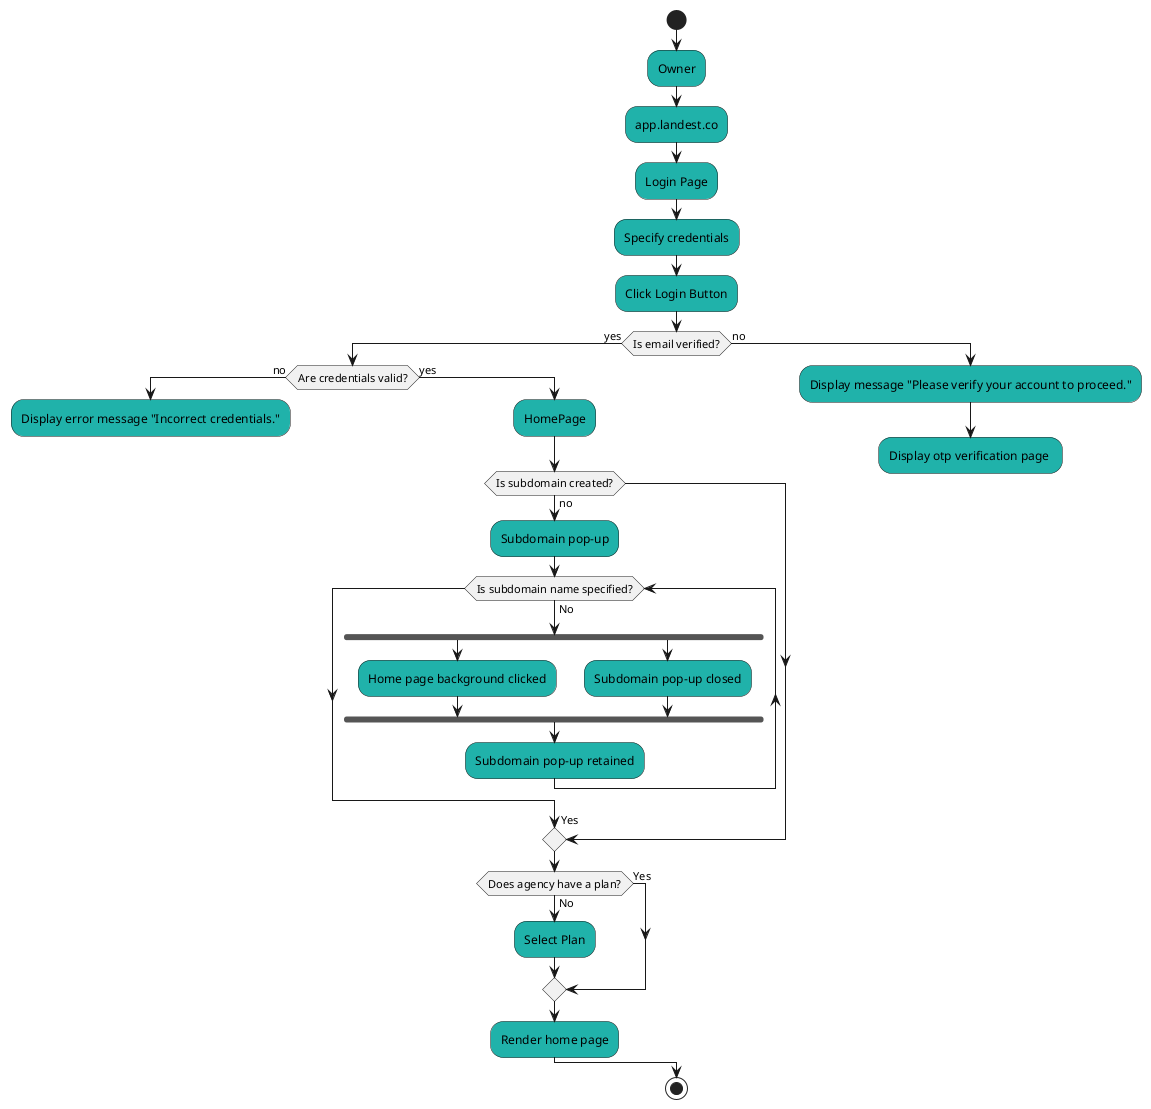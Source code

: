 @startuml
start
#LightSeaGreen:Owner;
#LightSeaGreen:app.landest.co;
#LightSeaGreen:Login Page;
#LightSeaGreen:Specify credentials;
#LightSeaGreen:Click Login Button;

if (Is email verified?) then (yes)
    if (Are credentials valid?) then (no)
        #LightSeaGreen:Display error message "Incorrect credentials.";
        kill
    else (yes)
        #LightSeaGreen:HomePage;
        if (Is subdomain created?) then (no)
            #LightSeaGreen:Subdomain pop-up;
            while (Is subdomain name specified?) is (No)
                fork
                    #LightSeaGreen:Home page background clicked;
                fork again
                    #LightSeaGreen:Subdomain pop-up closed;
                end fork
                #LightSeaGreen:Subdomain pop-up retained;
            endwhile
            ->Yes;
        endif
        if (Does agency have a plan?) then (No)
            #LightSeaGreen:Select Plan;
        else (Yes)
        endif
        #LightSeaGreen:Render home page;
    endif
else (no)
    #LightSeaGreen:Display message "Please verify your account to proceed.";
    #LightSeaGreen:Display otp verification page ;

    kill
endif
stop
@enduml

